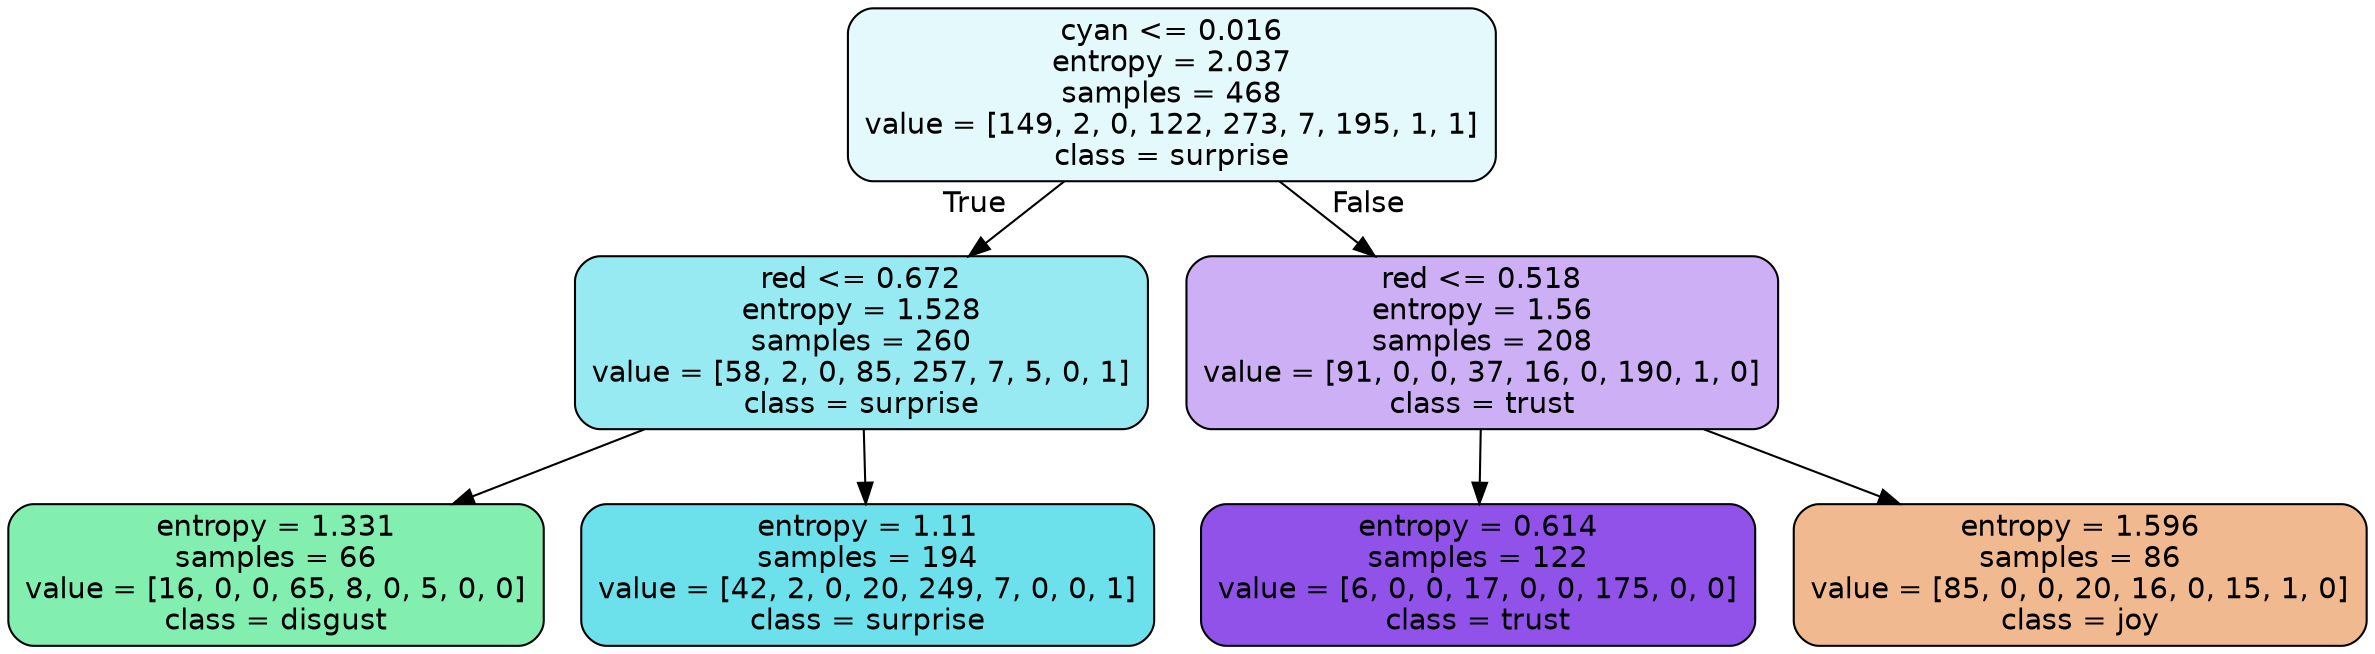 digraph Tree {
node [shape=box, style="filled, rounded", color="black", fontname=helvetica] ;
edge [fontname=helvetica] ;
0 [label="cyan <= 0.016\nentropy = 2.037\nsamples = 468\nvalue = [149, 2, 0, 122, 273, 7, 195, 1, 1]\nclass = surprise", fillcolor="#39d7e524"] ;
1 [label="red <= 0.672\nentropy = 1.528\nsamples = 260\nvalue = [58, 2, 0, 85, 257, 7, 5, 0, 1]\nclass = surprise", fillcolor="#39d7e585"] ;
0 -> 1 [labeldistance=2.5, labelangle=45, headlabel="True"] ;
2 [label="entropy = 1.331\nsamples = 66\nvalue = [16, 0, 0, 65, 8, 0, 5, 0, 0]\nclass = disgust", fillcolor="#39e581a0"] ;
1 -> 2 ;
3 [label="entropy = 1.11\nsamples = 194\nvalue = [42, 2, 0, 20, 249, 7, 0, 0, 1]\nclass = surprise", fillcolor="#39d7e5bd"] ;
1 -> 3 ;
4 [label="red <= 0.518\nentropy = 1.56\nsamples = 208\nvalue = [91, 0, 0, 37, 16, 0, 190, 1, 0]\nclass = trust", fillcolor="#8139e567"] ;
0 -> 4 [labeldistance=2.5, labelangle=-45, headlabel="False"] ;
5 [label="entropy = 0.614\nsamples = 122\nvalue = [6, 0, 0, 17, 0, 0, 175, 0, 0]\nclass = trust", fillcolor="#8139e5df"] ;
4 -> 5 ;
6 [label="entropy = 1.596\nsamples = 86\nvalue = [85, 0, 0, 20, 16, 0, 15, 1, 0]\nclass = joy", fillcolor="#e581398e"] ;
4 -> 6 ;
}